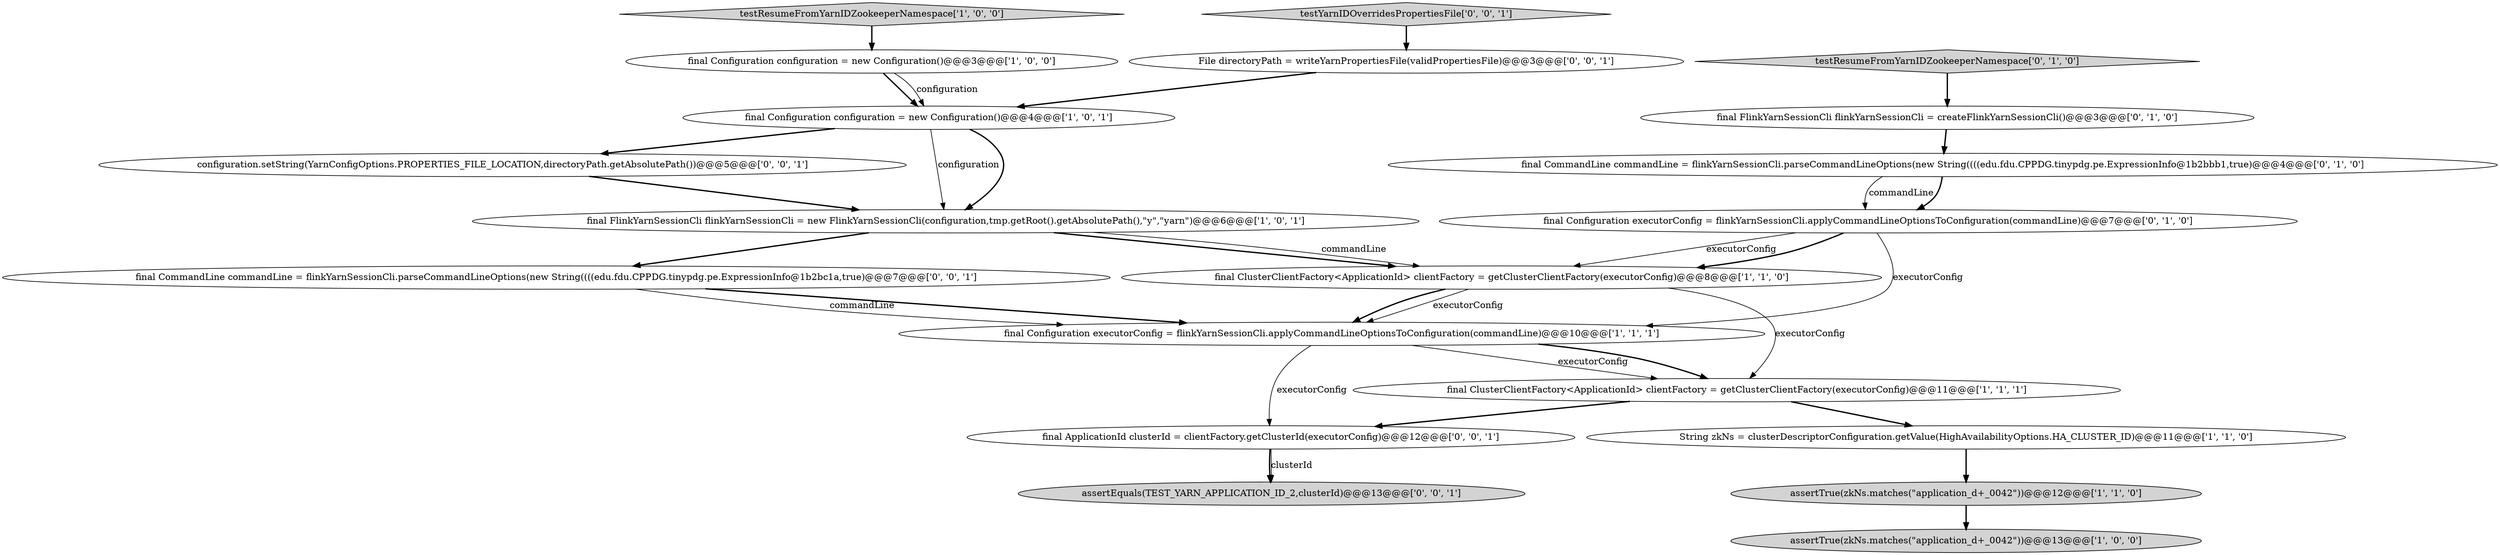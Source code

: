 digraph {
14 [style = filled, label = "final ApplicationId clusterId = clientFactory.getClusterId(executorConfig)@@@12@@@['0', '0', '1']", fillcolor = white, shape = ellipse image = "AAA0AAABBB3BBB"];
5 [style = filled, label = "String zkNs = clusterDescriptorConfiguration.getValue(HighAvailabilityOptions.HA_CLUSTER_ID)@@@11@@@['1', '1', '0']", fillcolor = white, shape = ellipse image = "AAA0AAABBB1BBB"];
2 [style = filled, label = "assertTrue(zkNs.matches(\"application_\d+_0042\"))@@@12@@@['1', '1', '0']", fillcolor = lightgray, shape = ellipse image = "AAA0AAABBB1BBB"];
8 [style = filled, label = "final Configuration executorConfig = flinkYarnSessionCli.applyCommandLineOptionsToConfiguration(commandLine)@@@10@@@['1', '1', '1']", fillcolor = white, shape = ellipse image = "AAA0AAABBB1BBB"];
19 [style = filled, label = "configuration.setString(YarnConfigOptions.PROPERTIES_FILE_LOCATION,directoryPath.getAbsolutePath())@@@5@@@['0', '0', '1']", fillcolor = white, shape = ellipse image = "AAA0AAABBB3BBB"];
15 [style = filled, label = "assertEquals(TEST_YARN_APPLICATION_ID_2,clusterId)@@@13@@@['0', '0', '1']", fillcolor = lightgray, shape = ellipse image = "AAA0AAABBB3BBB"];
12 [style = filled, label = "final FlinkYarnSessionCli flinkYarnSessionCli = createFlinkYarnSessionCli()@@@3@@@['0', '1', '0']", fillcolor = white, shape = ellipse image = "AAA0AAABBB2BBB"];
4 [style = filled, label = "final ClusterClientFactory<ApplicationId> clientFactory = getClusterClientFactory(executorConfig)@@@11@@@['1', '1', '1']", fillcolor = white, shape = ellipse image = "AAA0AAABBB1BBB"];
13 [style = filled, label = "final CommandLine commandLine = flinkYarnSessionCli.parseCommandLineOptions(new String((((edu.fdu.CPPDG.tinypdg.pe.ExpressionInfo@1b2bbb1,true)@@@4@@@['0', '1', '0']", fillcolor = white, shape = ellipse image = "AAA0AAABBB2BBB"];
17 [style = filled, label = "testYarnIDOverridesPropertiesFile['0', '0', '1']", fillcolor = lightgray, shape = diamond image = "AAA0AAABBB3BBB"];
11 [style = filled, label = "final Configuration executorConfig = flinkYarnSessionCli.applyCommandLineOptionsToConfiguration(commandLine)@@@7@@@['0', '1', '0']", fillcolor = white, shape = ellipse image = "AAA0AAABBB2BBB"];
3 [style = filled, label = "testResumeFromYarnIDZookeeperNamespace['1', '0', '0']", fillcolor = lightgray, shape = diamond image = "AAA0AAABBB1BBB"];
16 [style = filled, label = "final CommandLine commandLine = flinkYarnSessionCli.parseCommandLineOptions(new String((((edu.fdu.CPPDG.tinypdg.pe.ExpressionInfo@1b2bc1a,true)@@@7@@@['0', '0', '1']", fillcolor = white, shape = ellipse image = "AAA0AAABBB3BBB"];
0 [style = filled, label = "final FlinkYarnSessionCli flinkYarnSessionCli = new FlinkYarnSessionCli(configuration,tmp.getRoot().getAbsolutePath(),\"y\",\"yarn\")@@@6@@@['1', '0', '1']", fillcolor = white, shape = ellipse image = "AAA0AAABBB1BBB"];
9 [style = filled, label = "assertTrue(zkNs.matches(\"application_\d+_0042\"))@@@13@@@['1', '0', '0']", fillcolor = lightgray, shape = ellipse image = "AAA0AAABBB1BBB"];
6 [style = filled, label = "final Configuration configuration = new Configuration()@@@4@@@['1', '0', '1']", fillcolor = white, shape = ellipse image = "AAA0AAABBB1BBB"];
7 [style = filled, label = "final ClusterClientFactory<ApplicationId> clientFactory = getClusterClientFactory(executorConfig)@@@8@@@['1', '1', '0']", fillcolor = white, shape = ellipse image = "AAA0AAABBB1BBB"];
18 [style = filled, label = "File directoryPath = writeYarnPropertiesFile(validPropertiesFile)@@@3@@@['0', '0', '1']", fillcolor = white, shape = ellipse image = "AAA0AAABBB3BBB"];
10 [style = filled, label = "testResumeFromYarnIDZookeeperNamespace['0', '1', '0']", fillcolor = lightgray, shape = diamond image = "AAA0AAABBB2BBB"];
1 [style = filled, label = "final Configuration configuration = new Configuration()@@@3@@@['1', '0', '0']", fillcolor = white, shape = ellipse image = "AAA0AAABBB1BBB"];
6->0 [style = solid, label="configuration"];
0->16 [style = bold, label=""];
4->14 [style = bold, label=""];
11->8 [style = solid, label="executorConfig"];
14->15 [style = solid, label="clusterId"];
13->11 [style = solid, label="commandLine"];
3->1 [style = bold, label=""];
16->8 [style = bold, label=""];
7->8 [style = solid, label="executorConfig"];
7->4 [style = solid, label="executorConfig"];
6->0 [style = bold, label=""];
8->14 [style = solid, label="executorConfig"];
2->9 [style = bold, label=""];
6->19 [style = bold, label=""];
7->8 [style = bold, label=""];
13->11 [style = bold, label=""];
8->4 [style = solid, label="executorConfig"];
19->0 [style = bold, label=""];
0->7 [style = bold, label=""];
12->13 [style = bold, label=""];
16->8 [style = solid, label="commandLine"];
5->2 [style = bold, label=""];
1->6 [style = bold, label=""];
18->6 [style = bold, label=""];
10->12 [style = bold, label=""];
17->18 [style = bold, label=""];
14->15 [style = bold, label=""];
8->4 [style = bold, label=""];
0->7 [style = solid, label="commandLine"];
11->7 [style = solid, label="executorConfig"];
4->5 [style = bold, label=""];
11->7 [style = bold, label=""];
1->6 [style = solid, label="configuration"];
}
